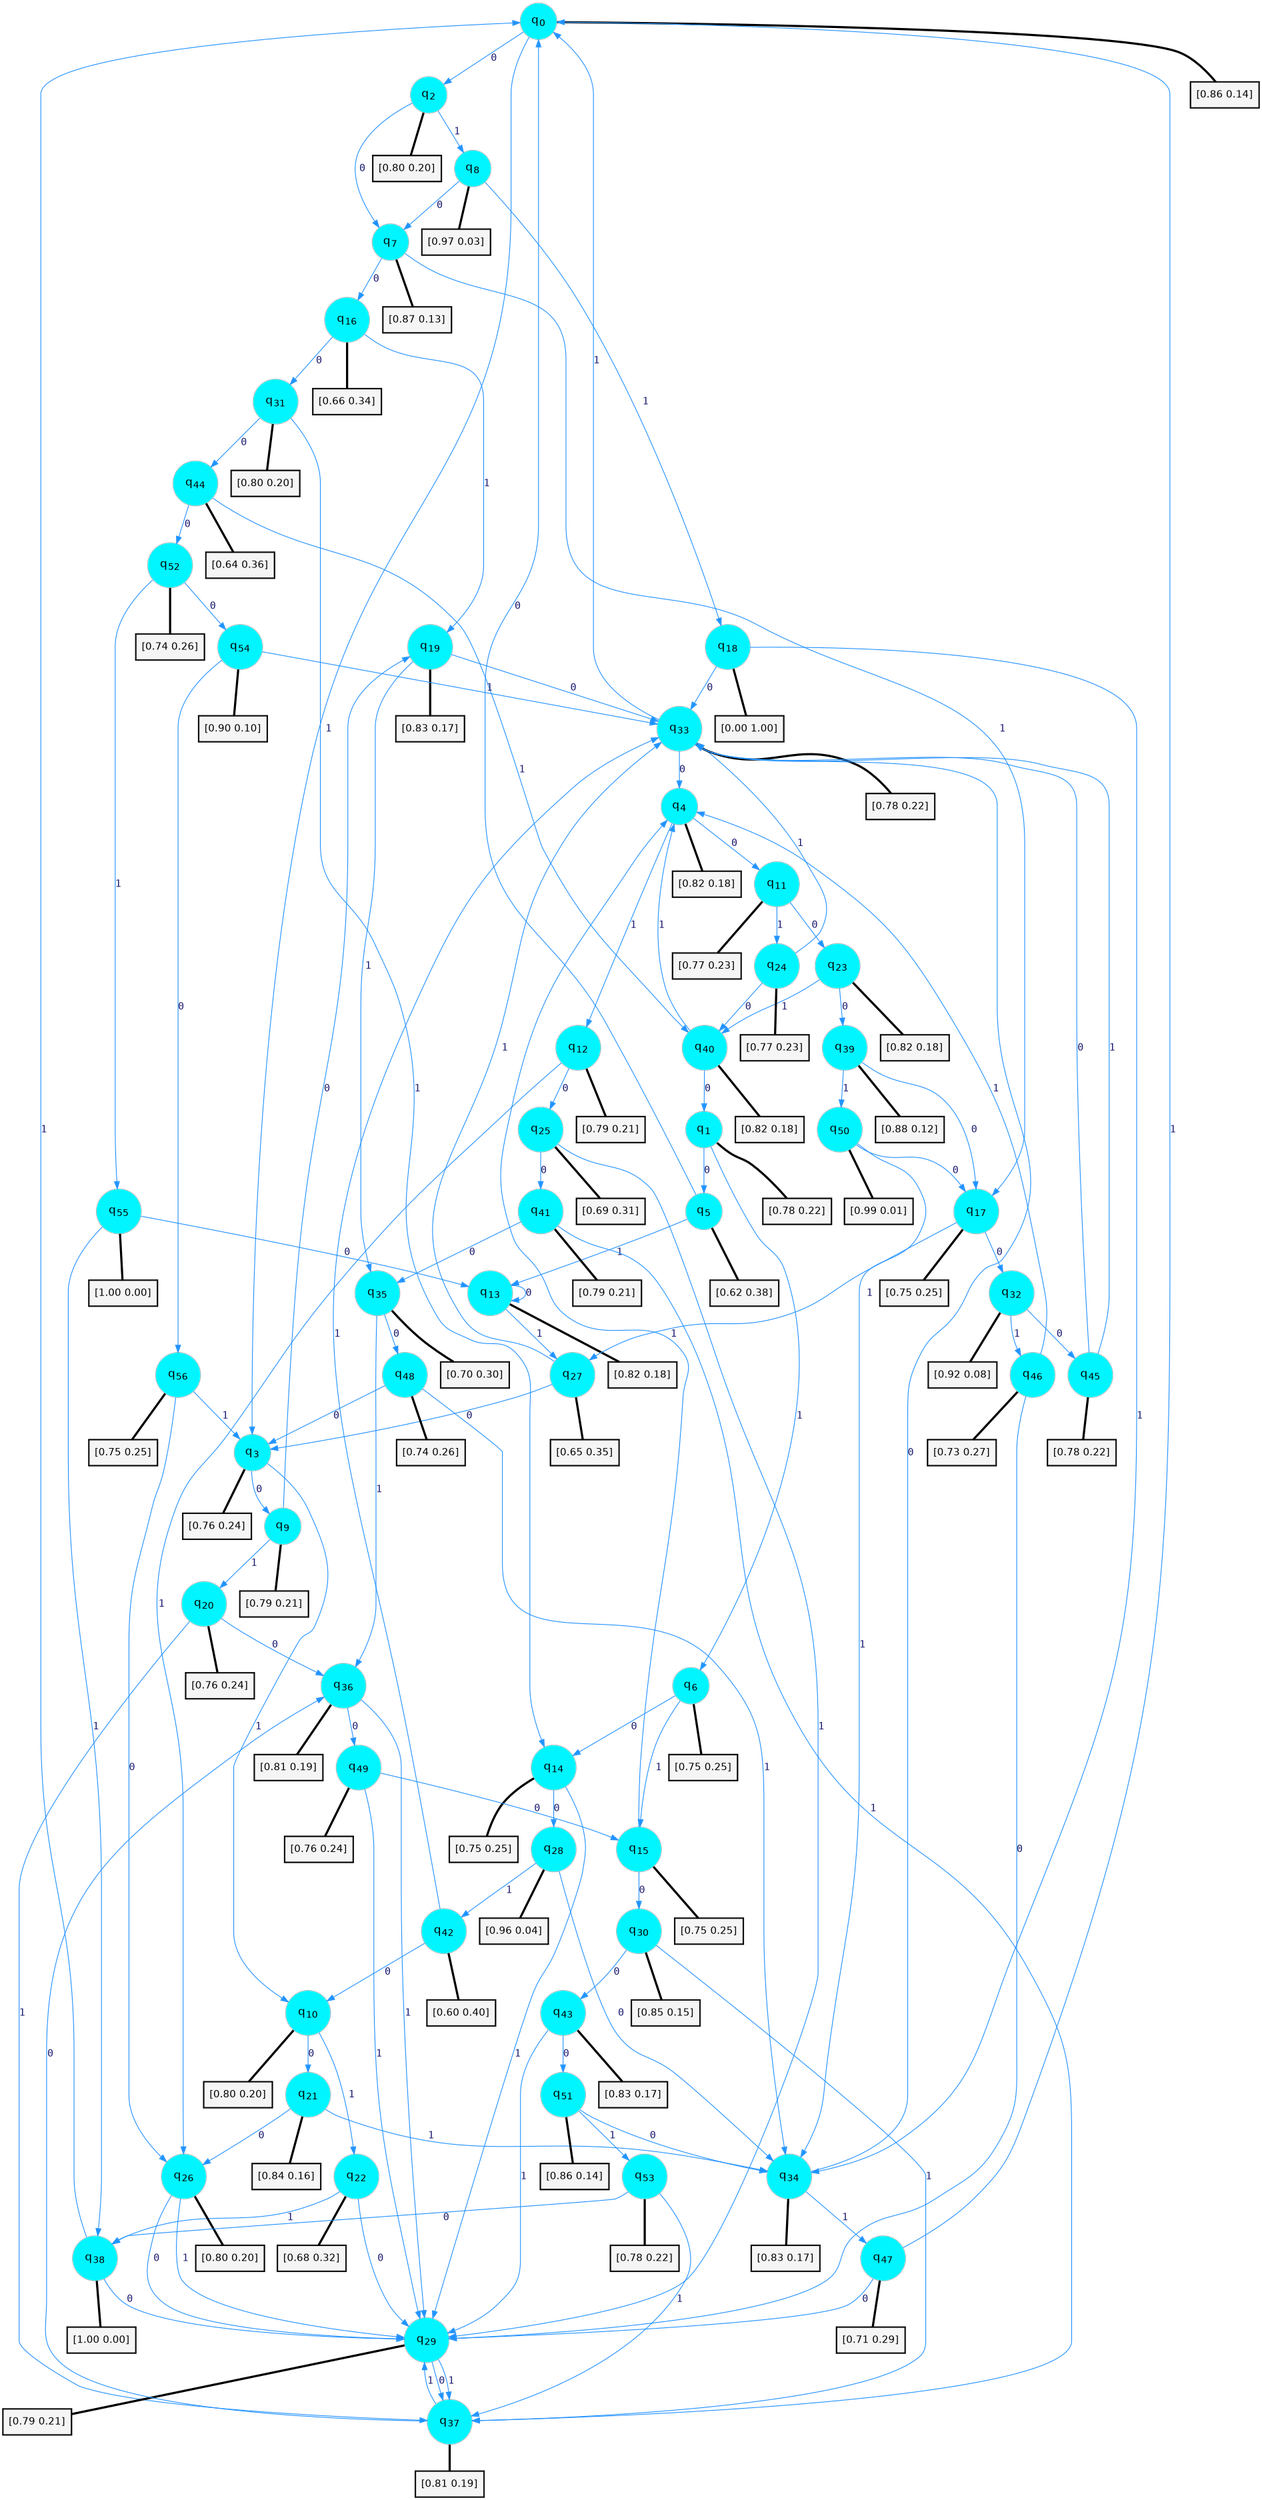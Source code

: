 digraph G {
graph [
bgcolor=transparent, dpi=300, rankdir=TD, size="40,25"];
node [
color=gray, fillcolor=turquoise1, fontcolor=black, fontname=Helvetica, fontsize=16, fontweight=bold, shape=circle, style=filled];
edge [
arrowsize=1, color=dodgerblue1, fontcolor=midnightblue, fontname=courier, fontweight=bold, penwidth=1, style=solid, weight=20];
0[label=<q<SUB>0</SUB>>];
1[label=<q<SUB>1</SUB>>];
2[label=<q<SUB>2</SUB>>];
3[label=<q<SUB>3</SUB>>];
4[label=<q<SUB>4</SUB>>];
5[label=<q<SUB>5</SUB>>];
6[label=<q<SUB>6</SUB>>];
7[label=<q<SUB>7</SUB>>];
8[label=<q<SUB>8</SUB>>];
9[label=<q<SUB>9</SUB>>];
10[label=<q<SUB>10</SUB>>];
11[label=<q<SUB>11</SUB>>];
12[label=<q<SUB>12</SUB>>];
13[label=<q<SUB>13</SUB>>];
14[label=<q<SUB>14</SUB>>];
15[label=<q<SUB>15</SUB>>];
16[label=<q<SUB>16</SUB>>];
17[label=<q<SUB>17</SUB>>];
18[label=<q<SUB>18</SUB>>];
19[label=<q<SUB>19</SUB>>];
20[label=<q<SUB>20</SUB>>];
21[label=<q<SUB>21</SUB>>];
22[label=<q<SUB>22</SUB>>];
23[label=<q<SUB>23</SUB>>];
24[label=<q<SUB>24</SUB>>];
25[label=<q<SUB>25</SUB>>];
26[label=<q<SUB>26</SUB>>];
27[label=<q<SUB>27</SUB>>];
28[label=<q<SUB>28</SUB>>];
29[label=<q<SUB>29</SUB>>];
30[label=<q<SUB>30</SUB>>];
31[label=<q<SUB>31</SUB>>];
32[label=<q<SUB>32</SUB>>];
33[label=<q<SUB>33</SUB>>];
34[label=<q<SUB>34</SUB>>];
35[label=<q<SUB>35</SUB>>];
36[label=<q<SUB>36</SUB>>];
37[label=<q<SUB>37</SUB>>];
38[label=<q<SUB>38</SUB>>];
39[label=<q<SUB>39</SUB>>];
40[label=<q<SUB>40</SUB>>];
41[label=<q<SUB>41</SUB>>];
42[label=<q<SUB>42</SUB>>];
43[label=<q<SUB>43</SUB>>];
44[label=<q<SUB>44</SUB>>];
45[label=<q<SUB>45</SUB>>];
46[label=<q<SUB>46</SUB>>];
47[label=<q<SUB>47</SUB>>];
48[label=<q<SUB>48</SUB>>];
49[label=<q<SUB>49</SUB>>];
50[label=<q<SUB>50</SUB>>];
51[label=<q<SUB>51</SUB>>];
52[label=<q<SUB>52</SUB>>];
53[label=<q<SUB>53</SUB>>];
54[label=<q<SUB>54</SUB>>];
55[label=<q<SUB>55</SUB>>];
56[label=<q<SUB>56</SUB>>];
57[label="[0.86 0.14]", shape=box,fontcolor=black, fontname=Helvetica, fontsize=14, penwidth=2, fillcolor=whitesmoke,color=black];
58[label="[0.78 0.22]", shape=box,fontcolor=black, fontname=Helvetica, fontsize=14, penwidth=2, fillcolor=whitesmoke,color=black];
59[label="[0.80 0.20]", shape=box,fontcolor=black, fontname=Helvetica, fontsize=14, penwidth=2, fillcolor=whitesmoke,color=black];
60[label="[0.76 0.24]", shape=box,fontcolor=black, fontname=Helvetica, fontsize=14, penwidth=2, fillcolor=whitesmoke,color=black];
61[label="[0.82 0.18]", shape=box,fontcolor=black, fontname=Helvetica, fontsize=14, penwidth=2, fillcolor=whitesmoke,color=black];
62[label="[0.62 0.38]", shape=box,fontcolor=black, fontname=Helvetica, fontsize=14, penwidth=2, fillcolor=whitesmoke,color=black];
63[label="[0.75 0.25]", shape=box,fontcolor=black, fontname=Helvetica, fontsize=14, penwidth=2, fillcolor=whitesmoke,color=black];
64[label="[0.87 0.13]", shape=box,fontcolor=black, fontname=Helvetica, fontsize=14, penwidth=2, fillcolor=whitesmoke,color=black];
65[label="[0.97 0.03]", shape=box,fontcolor=black, fontname=Helvetica, fontsize=14, penwidth=2, fillcolor=whitesmoke,color=black];
66[label="[0.79 0.21]", shape=box,fontcolor=black, fontname=Helvetica, fontsize=14, penwidth=2, fillcolor=whitesmoke,color=black];
67[label="[0.80 0.20]", shape=box,fontcolor=black, fontname=Helvetica, fontsize=14, penwidth=2, fillcolor=whitesmoke,color=black];
68[label="[0.77 0.23]", shape=box,fontcolor=black, fontname=Helvetica, fontsize=14, penwidth=2, fillcolor=whitesmoke,color=black];
69[label="[0.79 0.21]", shape=box,fontcolor=black, fontname=Helvetica, fontsize=14, penwidth=2, fillcolor=whitesmoke,color=black];
70[label="[0.82 0.18]", shape=box,fontcolor=black, fontname=Helvetica, fontsize=14, penwidth=2, fillcolor=whitesmoke,color=black];
71[label="[0.75 0.25]", shape=box,fontcolor=black, fontname=Helvetica, fontsize=14, penwidth=2, fillcolor=whitesmoke,color=black];
72[label="[0.75 0.25]", shape=box,fontcolor=black, fontname=Helvetica, fontsize=14, penwidth=2, fillcolor=whitesmoke,color=black];
73[label="[0.66 0.34]", shape=box,fontcolor=black, fontname=Helvetica, fontsize=14, penwidth=2, fillcolor=whitesmoke,color=black];
74[label="[0.75 0.25]", shape=box,fontcolor=black, fontname=Helvetica, fontsize=14, penwidth=2, fillcolor=whitesmoke,color=black];
75[label="[0.00 1.00]", shape=box,fontcolor=black, fontname=Helvetica, fontsize=14, penwidth=2, fillcolor=whitesmoke,color=black];
76[label="[0.83 0.17]", shape=box,fontcolor=black, fontname=Helvetica, fontsize=14, penwidth=2, fillcolor=whitesmoke,color=black];
77[label="[0.76 0.24]", shape=box,fontcolor=black, fontname=Helvetica, fontsize=14, penwidth=2, fillcolor=whitesmoke,color=black];
78[label="[0.84 0.16]", shape=box,fontcolor=black, fontname=Helvetica, fontsize=14, penwidth=2, fillcolor=whitesmoke,color=black];
79[label="[0.68 0.32]", shape=box,fontcolor=black, fontname=Helvetica, fontsize=14, penwidth=2, fillcolor=whitesmoke,color=black];
80[label="[0.82 0.18]", shape=box,fontcolor=black, fontname=Helvetica, fontsize=14, penwidth=2, fillcolor=whitesmoke,color=black];
81[label="[0.77 0.23]", shape=box,fontcolor=black, fontname=Helvetica, fontsize=14, penwidth=2, fillcolor=whitesmoke,color=black];
82[label="[0.69 0.31]", shape=box,fontcolor=black, fontname=Helvetica, fontsize=14, penwidth=2, fillcolor=whitesmoke,color=black];
83[label="[0.80 0.20]", shape=box,fontcolor=black, fontname=Helvetica, fontsize=14, penwidth=2, fillcolor=whitesmoke,color=black];
84[label="[0.65 0.35]", shape=box,fontcolor=black, fontname=Helvetica, fontsize=14, penwidth=2, fillcolor=whitesmoke,color=black];
85[label="[0.96 0.04]", shape=box,fontcolor=black, fontname=Helvetica, fontsize=14, penwidth=2, fillcolor=whitesmoke,color=black];
86[label="[0.79 0.21]", shape=box,fontcolor=black, fontname=Helvetica, fontsize=14, penwidth=2, fillcolor=whitesmoke,color=black];
87[label="[0.85 0.15]", shape=box,fontcolor=black, fontname=Helvetica, fontsize=14, penwidth=2, fillcolor=whitesmoke,color=black];
88[label="[0.80 0.20]", shape=box,fontcolor=black, fontname=Helvetica, fontsize=14, penwidth=2, fillcolor=whitesmoke,color=black];
89[label="[0.92 0.08]", shape=box,fontcolor=black, fontname=Helvetica, fontsize=14, penwidth=2, fillcolor=whitesmoke,color=black];
90[label="[0.78 0.22]", shape=box,fontcolor=black, fontname=Helvetica, fontsize=14, penwidth=2, fillcolor=whitesmoke,color=black];
91[label="[0.83 0.17]", shape=box,fontcolor=black, fontname=Helvetica, fontsize=14, penwidth=2, fillcolor=whitesmoke,color=black];
92[label="[0.70 0.30]", shape=box,fontcolor=black, fontname=Helvetica, fontsize=14, penwidth=2, fillcolor=whitesmoke,color=black];
93[label="[0.81 0.19]", shape=box,fontcolor=black, fontname=Helvetica, fontsize=14, penwidth=2, fillcolor=whitesmoke,color=black];
94[label="[0.81 0.19]", shape=box,fontcolor=black, fontname=Helvetica, fontsize=14, penwidth=2, fillcolor=whitesmoke,color=black];
95[label="[1.00 0.00]", shape=box,fontcolor=black, fontname=Helvetica, fontsize=14, penwidth=2, fillcolor=whitesmoke,color=black];
96[label="[0.88 0.12]", shape=box,fontcolor=black, fontname=Helvetica, fontsize=14, penwidth=2, fillcolor=whitesmoke,color=black];
97[label="[0.82 0.18]", shape=box,fontcolor=black, fontname=Helvetica, fontsize=14, penwidth=2, fillcolor=whitesmoke,color=black];
98[label="[0.79 0.21]", shape=box,fontcolor=black, fontname=Helvetica, fontsize=14, penwidth=2, fillcolor=whitesmoke,color=black];
99[label="[0.60 0.40]", shape=box,fontcolor=black, fontname=Helvetica, fontsize=14, penwidth=2, fillcolor=whitesmoke,color=black];
100[label="[0.83 0.17]", shape=box,fontcolor=black, fontname=Helvetica, fontsize=14, penwidth=2, fillcolor=whitesmoke,color=black];
101[label="[0.64 0.36]", shape=box,fontcolor=black, fontname=Helvetica, fontsize=14, penwidth=2, fillcolor=whitesmoke,color=black];
102[label="[0.78 0.22]", shape=box,fontcolor=black, fontname=Helvetica, fontsize=14, penwidth=2, fillcolor=whitesmoke,color=black];
103[label="[0.73 0.27]", shape=box,fontcolor=black, fontname=Helvetica, fontsize=14, penwidth=2, fillcolor=whitesmoke,color=black];
104[label="[0.71 0.29]", shape=box,fontcolor=black, fontname=Helvetica, fontsize=14, penwidth=2, fillcolor=whitesmoke,color=black];
105[label="[0.74 0.26]", shape=box,fontcolor=black, fontname=Helvetica, fontsize=14, penwidth=2, fillcolor=whitesmoke,color=black];
106[label="[0.76 0.24]", shape=box,fontcolor=black, fontname=Helvetica, fontsize=14, penwidth=2, fillcolor=whitesmoke,color=black];
107[label="[0.99 0.01]", shape=box,fontcolor=black, fontname=Helvetica, fontsize=14, penwidth=2, fillcolor=whitesmoke,color=black];
108[label="[0.86 0.14]", shape=box,fontcolor=black, fontname=Helvetica, fontsize=14, penwidth=2, fillcolor=whitesmoke,color=black];
109[label="[0.74 0.26]", shape=box,fontcolor=black, fontname=Helvetica, fontsize=14, penwidth=2, fillcolor=whitesmoke,color=black];
110[label="[0.78 0.22]", shape=box,fontcolor=black, fontname=Helvetica, fontsize=14, penwidth=2, fillcolor=whitesmoke,color=black];
111[label="[0.90 0.10]", shape=box,fontcolor=black, fontname=Helvetica, fontsize=14, penwidth=2, fillcolor=whitesmoke,color=black];
112[label="[1.00 0.00]", shape=box,fontcolor=black, fontname=Helvetica, fontsize=14, penwidth=2, fillcolor=whitesmoke,color=black];
113[label="[0.75 0.25]", shape=box,fontcolor=black, fontname=Helvetica, fontsize=14, penwidth=2, fillcolor=whitesmoke,color=black];
0->2 [label=0];
0->3 [label=1];
0->57 [arrowhead=none, penwidth=3,color=black];
1->5 [label=0];
1->6 [label=1];
1->58 [arrowhead=none, penwidth=3,color=black];
2->7 [label=0];
2->8 [label=1];
2->59 [arrowhead=none, penwidth=3,color=black];
3->9 [label=0];
3->10 [label=1];
3->60 [arrowhead=none, penwidth=3,color=black];
4->11 [label=0];
4->12 [label=1];
4->61 [arrowhead=none, penwidth=3,color=black];
5->0 [label=0];
5->13 [label=1];
5->62 [arrowhead=none, penwidth=3,color=black];
6->14 [label=0];
6->15 [label=1];
6->63 [arrowhead=none, penwidth=3,color=black];
7->16 [label=0];
7->17 [label=1];
7->64 [arrowhead=none, penwidth=3,color=black];
8->7 [label=0];
8->18 [label=1];
8->65 [arrowhead=none, penwidth=3,color=black];
9->19 [label=0];
9->20 [label=1];
9->66 [arrowhead=none, penwidth=3,color=black];
10->21 [label=0];
10->22 [label=1];
10->67 [arrowhead=none, penwidth=3,color=black];
11->23 [label=0];
11->24 [label=1];
11->68 [arrowhead=none, penwidth=3,color=black];
12->25 [label=0];
12->26 [label=1];
12->69 [arrowhead=none, penwidth=3,color=black];
13->13 [label=0];
13->27 [label=1];
13->70 [arrowhead=none, penwidth=3,color=black];
14->28 [label=0];
14->29 [label=1];
14->71 [arrowhead=none, penwidth=3,color=black];
15->30 [label=0];
15->4 [label=1];
15->72 [arrowhead=none, penwidth=3,color=black];
16->31 [label=0];
16->19 [label=1];
16->73 [arrowhead=none, penwidth=3,color=black];
17->32 [label=0];
17->27 [label=1];
17->74 [arrowhead=none, penwidth=3,color=black];
18->33 [label=0];
18->34 [label=1];
18->75 [arrowhead=none, penwidth=3,color=black];
19->33 [label=0];
19->35 [label=1];
19->76 [arrowhead=none, penwidth=3,color=black];
20->36 [label=0];
20->37 [label=1];
20->77 [arrowhead=none, penwidth=3,color=black];
21->26 [label=0];
21->34 [label=1];
21->78 [arrowhead=none, penwidth=3,color=black];
22->29 [label=0];
22->38 [label=1];
22->79 [arrowhead=none, penwidth=3,color=black];
23->39 [label=0];
23->40 [label=1];
23->80 [arrowhead=none, penwidth=3,color=black];
24->40 [label=0];
24->33 [label=1];
24->81 [arrowhead=none, penwidth=3,color=black];
25->41 [label=0];
25->29 [label=1];
25->82 [arrowhead=none, penwidth=3,color=black];
26->29 [label=0];
26->29 [label=1];
26->83 [arrowhead=none, penwidth=3,color=black];
27->3 [label=0];
27->33 [label=1];
27->84 [arrowhead=none, penwidth=3,color=black];
28->34 [label=0];
28->42 [label=1];
28->85 [arrowhead=none, penwidth=3,color=black];
29->37 [label=0];
29->37 [label=1];
29->86 [arrowhead=none, penwidth=3,color=black];
30->43 [label=0];
30->37 [label=1];
30->87 [arrowhead=none, penwidth=3,color=black];
31->44 [label=0];
31->14 [label=1];
31->88 [arrowhead=none, penwidth=3,color=black];
32->45 [label=0];
32->46 [label=1];
32->89 [arrowhead=none, penwidth=3,color=black];
33->4 [label=0];
33->0 [label=1];
33->90 [arrowhead=none, penwidth=3,color=black];
34->33 [label=0];
34->47 [label=1];
34->91 [arrowhead=none, penwidth=3,color=black];
35->48 [label=0];
35->36 [label=1];
35->92 [arrowhead=none, penwidth=3,color=black];
36->49 [label=0];
36->29 [label=1];
36->93 [arrowhead=none, penwidth=3,color=black];
37->36 [label=0];
37->29 [label=1];
37->94 [arrowhead=none, penwidth=3,color=black];
38->29 [label=0];
38->0 [label=1];
38->95 [arrowhead=none, penwidth=3,color=black];
39->17 [label=0];
39->50 [label=1];
39->96 [arrowhead=none, penwidth=3,color=black];
40->1 [label=0];
40->4 [label=1];
40->97 [arrowhead=none, penwidth=3,color=black];
41->35 [label=0];
41->37 [label=1];
41->98 [arrowhead=none, penwidth=3,color=black];
42->10 [label=0];
42->33 [label=1];
42->99 [arrowhead=none, penwidth=3,color=black];
43->51 [label=0];
43->29 [label=1];
43->100 [arrowhead=none, penwidth=3,color=black];
44->52 [label=0];
44->40 [label=1];
44->101 [arrowhead=none, penwidth=3,color=black];
45->33 [label=0];
45->33 [label=1];
45->102 [arrowhead=none, penwidth=3,color=black];
46->29 [label=0];
46->4 [label=1];
46->103 [arrowhead=none, penwidth=3,color=black];
47->29 [label=0];
47->0 [label=1];
47->104 [arrowhead=none, penwidth=3,color=black];
48->3 [label=0];
48->34 [label=1];
48->105 [arrowhead=none, penwidth=3,color=black];
49->15 [label=0];
49->29 [label=1];
49->106 [arrowhead=none, penwidth=3,color=black];
50->17 [label=0];
50->34 [label=1];
50->107 [arrowhead=none, penwidth=3,color=black];
51->34 [label=0];
51->53 [label=1];
51->108 [arrowhead=none, penwidth=3,color=black];
52->54 [label=0];
52->55 [label=1];
52->109 [arrowhead=none, penwidth=3,color=black];
53->38 [label=0];
53->37 [label=1];
53->110 [arrowhead=none, penwidth=3,color=black];
54->56 [label=0];
54->33 [label=1];
54->111 [arrowhead=none, penwidth=3,color=black];
55->13 [label=0];
55->38 [label=1];
55->112 [arrowhead=none, penwidth=3,color=black];
56->26 [label=0];
56->3 [label=1];
56->113 [arrowhead=none, penwidth=3,color=black];
}
